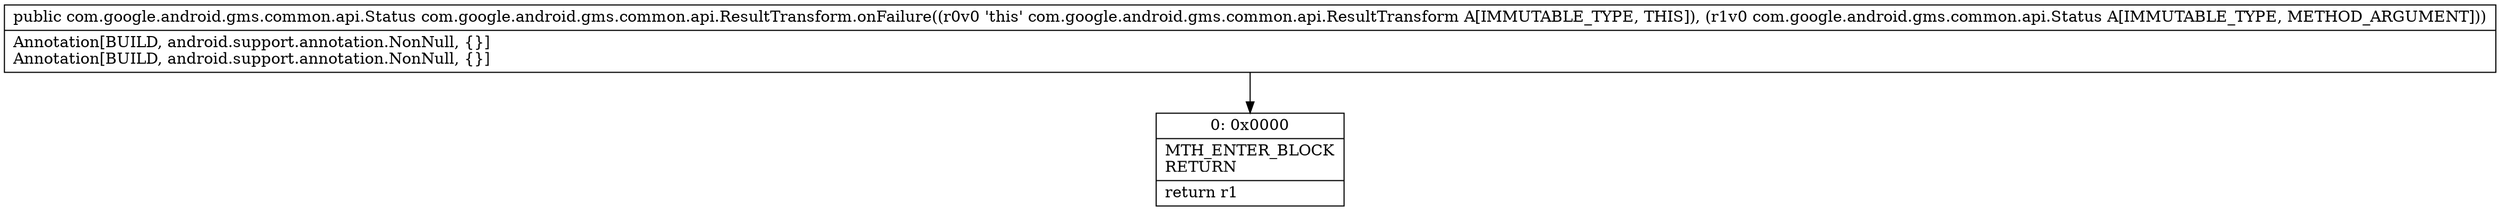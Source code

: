 digraph "CFG forcom.google.android.gms.common.api.ResultTransform.onFailure(Lcom\/google\/android\/gms\/common\/api\/Status;)Lcom\/google\/android\/gms\/common\/api\/Status;" {
Node_0 [shape=record,label="{0\:\ 0x0000|MTH_ENTER_BLOCK\lRETURN\l|return r1\l}"];
MethodNode[shape=record,label="{public com.google.android.gms.common.api.Status com.google.android.gms.common.api.ResultTransform.onFailure((r0v0 'this' com.google.android.gms.common.api.ResultTransform A[IMMUTABLE_TYPE, THIS]), (r1v0 com.google.android.gms.common.api.Status A[IMMUTABLE_TYPE, METHOD_ARGUMENT]))  | Annotation[BUILD, android.support.annotation.NonNull, \{\}]\lAnnotation[BUILD, android.support.annotation.NonNull, \{\}]\l}"];
MethodNode -> Node_0;
}

